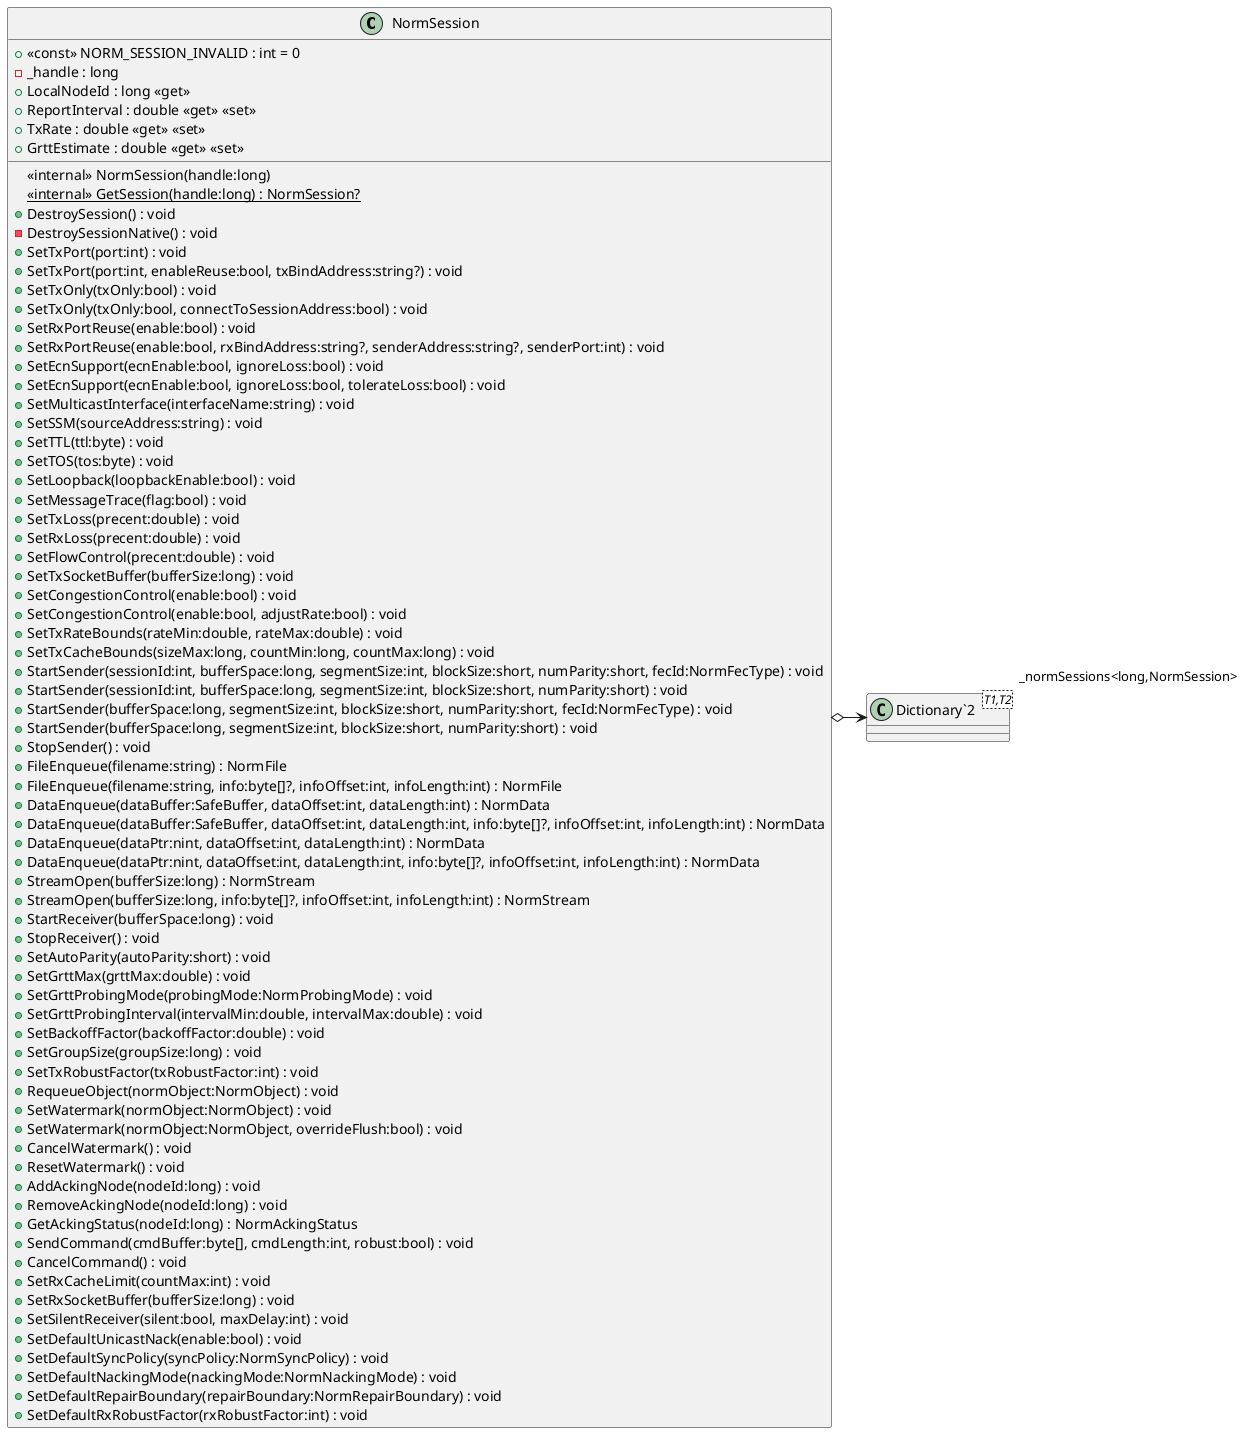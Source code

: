 @startuml
class NormSession {
    + <<const>> NORM_SESSION_INVALID : int = 0
    - _handle : long
    + LocalNodeId : long <<get>>
    + ReportInterval : double <<get>> <<set>>
    + TxRate : double <<get>> <<set>>
    + GrttEstimate : double <<get>> <<set>>
    <<internal>> NormSession(handle:long)
    <<internal>> {static} GetSession(handle:long) : NormSession?
    + DestroySession() : void
    - DestroySessionNative() : void
    + SetTxPort(port:int) : void
    + SetTxPort(port:int, enableReuse:bool, txBindAddress:string?) : void
    + SetTxOnly(txOnly:bool) : void
    + SetTxOnly(txOnly:bool, connectToSessionAddress:bool) : void
    + SetRxPortReuse(enable:bool) : void
    + SetRxPortReuse(enable:bool, rxBindAddress:string?, senderAddress:string?, senderPort:int) : void
    + SetEcnSupport(ecnEnable:bool, ignoreLoss:bool) : void
    + SetEcnSupport(ecnEnable:bool, ignoreLoss:bool, tolerateLoss:bool) : void
    + SetMulticastInterface(interfaceName:string) : void
    + SetSSM(sourceAddress:string) : void
    + SetTTL(ttl:byte) : void
    + SetTOS(tos:byte) : void
    + SetLoopback(loopbackEnable:bool) : void
    + SetMessageTrace(flag:bool) : void
    + SetTxLoss(precent:double) : void
    + SetRxLoss(precent:double) : void
    + SetFlowControl(precent:double) : void
    + SetTxSocketBuffer(bufferSize:long) : void
    + SetCongestionControl(enable:bool) : void
    + SetCongestionControl(enable:bool, adjustRate:bool) : void
    + SetTxRateBounds(rateMin:double, rateMax:double) : void
    + SetTxCacheBounds(sizeMax:long, countMin:long, countMax:long) : void
    + StartSender(sessionId:int, bufferSpace:long, segmentSize:int, blockSize:short, numParity:short, fecId:NormFecType) : void
    + StartSender(sessionId:int, bufferSpace:long, segmentSize:int, blockSize:short, numParity:short) : void
    + StartSender(bufferSpace:long, segmentSize:int, blockSize:short, numParity:short, fecId:NormFecType) : void
    + StartSender(bufferSpace:long, segmentSize:int, blockSize:short, numParity:short) : void
    + StopSender() : void
    + FileEnqueue(filename:string) : NormFile
    + FileEnqueue(filename:string, info:byte[]?, infoOffset:int, infoLength:int) : NormFile
    + DataEnqueue(dataBuffer:SafeBuffer, dataOffset:int, dataLength:int) : NormData
    + DataEnqueue(dataBuffer:SafeBuffer, dataOffset:int, dataLength:int, info:byte[]?, infoOffset:int, infoLength:int) : NormData
    + DataEnqueue(dataPtr:nint, dataOffset:int, dataLength:int) : NormData
    + DataEnqueue(dataPtr:nint, dataOffset:int, dataLength:int, info:byte[]?, infoOffset:int, infoLength:int) : NormData
    + StreamOpen(bufferSize:long) : NormStream
    + StreamOpen(bufferSize:long, info:byte[]?, infoOffset:int, infoLength:int) : NormStream
    + StartReceiver(bufferSpace:long) : void
    + StopReceiver() : void
    + SetAutoParity(autoParity:short) : void
    + SetGrttMax(grttMax:double) : void
    + SetGrttProbingMode(probingMode:NormProbingMode) : void
    + SetGrttProbingInterval(intervalMin:double, intervalMax:double) : void
    + SetBackoffFactor(backoffFactor:double) : void
    + SetGroupSize(groupSize:long) : void
    + SetTxRobustFactor(txRobustFactor:int) : void
    + RequeueObject(normObject:NormObject) : void
    + SetWatermark(normObject:NormObject) : void
    + SetWatermark(normObject:NormObject, overrideFlush:bool) : void
    + CancelWatermark() : void
    + ResetWatermark() : void
    + AddAckingNode(nodeId:long) : void
    + RemoveAckingNode(nodeId:long) : void
    + GetAckingStatus(nodeId:long) : NormAckingStatus
    + SendCommand(cmdBuffer:byte[], cmdLength:int, robust:bool) : void
    + CancelCommand() : void
    + SetRxCacheLimit(countMax:int) : void
    + SetRxSocketBuffer(bufferSize:long) : void
    + SetSilentReceiver(silent:bool, maxDelay:int) : void
    + SetDefaultUnicastNack(enable:bool) : void
    + SetDefaultSyncPolicy(syncPolicy:NormSyncPolicy) : void
    + SetDefaultNackingMode(nackingMode:NormNackingMode) : void
    + SetDefaultRepairBoundary(repairBoundary:NormRepairBoundary) : void
    + SetDefaultRxRobustFactor(rxRobustFactor:int) : void
}
class "Dictionary`2"<T1,T2> {
}
NormSession o-> "_normSessions<long,NormSession>" "Dictionary`2"
@enduml

